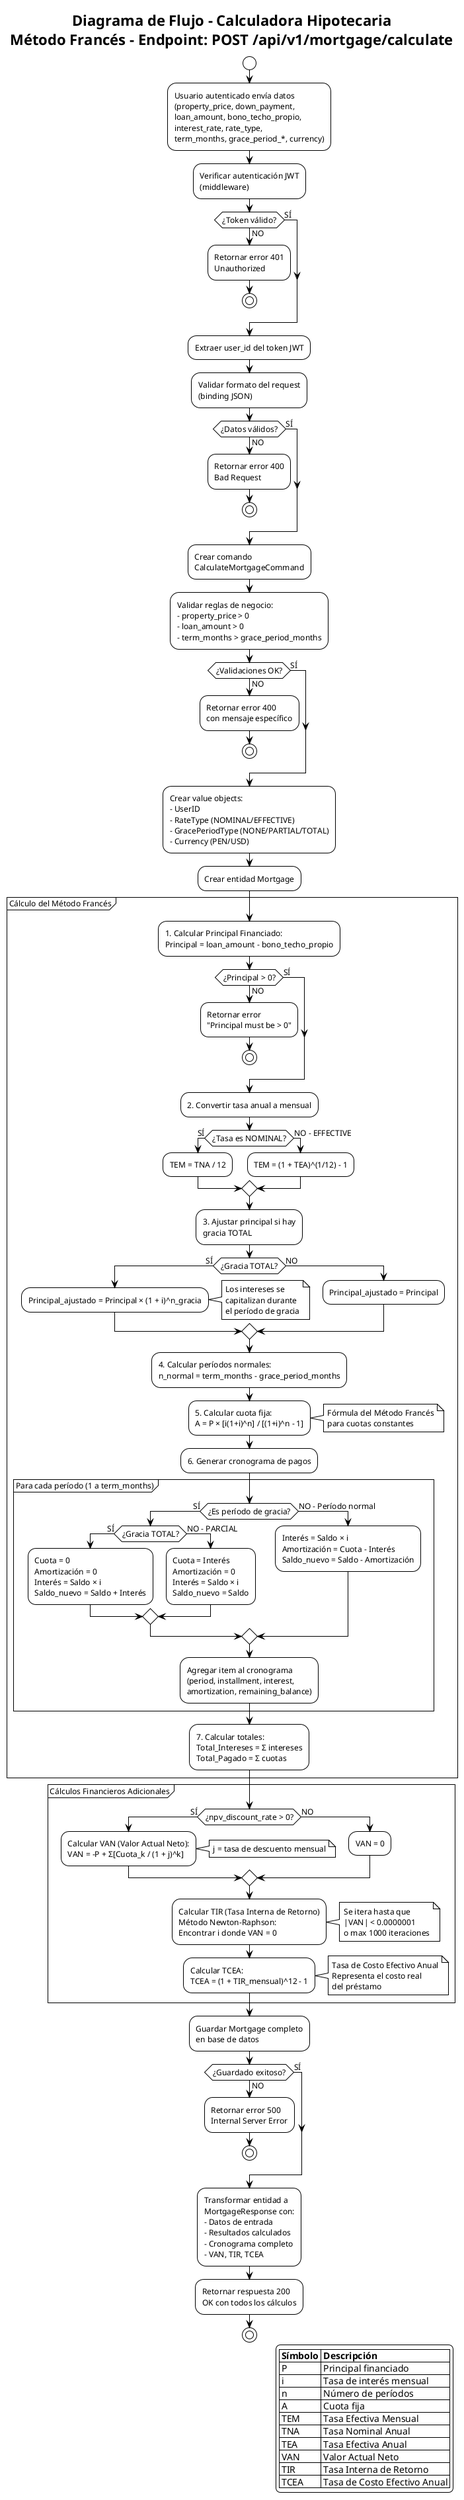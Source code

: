 @startuml Calculadora Hipotecaria - Método Francés
!theme plain
skinparam backgroundColor #FFFFFF
skinparam handwritten false
skinparam defaultFontName Arial
skinparam defaultFontSize 12

title Diagrama de Flujo - Calculadora Hipotecaria\nMétodo Francés - Endpoint: POST /api/v1/mortgage/calculate

start

:Usuario autenticado envía datos\n(property_price, down_payment,\nloan_amount, bono_techo_propio,\ninterest_rate, rate_type,\nterm_months, grace_period_*, currency);

:Verificar autenticación JWT\n(middleware);

if (¿Token válido?) then (NO)
  :Retornar error 401\nUnauthorized;
  stop
else (SÍ)
endif

:Extraer user_id del token JWT;

:Validar formato del request\n(binding JSON);

if (¿Datos válidos?) then (NO)
  :Retornar error 400\nBad Request;
  stop
else (SÍ)
endif

:Crear comando\nCalculateMortgageCommand;

:Validar reglas de negocio:\n- property_price > 0\n- loan_amount > 0\n- term_months > grace_period_months;

if (¿Validaciones OK?) then (NO)
  :Retornar error 400\ncon mensaje específico;
  stop
else (SÍ)
endif

:Crear value objects:\n- UserID\n- RateType (NOMINAL/EFFECTIVE)\n- GracePeriodType (NONE/PARTIAL/TOTAL)\n- Currency (PEN/USD);

:Crear entidad Mortgage;

partition "Cálculo del Método Francés" {

  :1. Calcular Principal Financiado:\nPrincipal = loan_amount - bono_techo_propio;

  if (¿Principal > 0?) then (NO)
    :Retornar error\n"Principal must be > 0";
    stop
  else (SÍ)
  endif

  :2. Convertir tasa anual a mensual;

  if (¿Tasa es NOMINAL?) then (SÍ)
    :TEM = TNA / 12;
  else (NO - EFFECTIVE)
    :TEM = (1 + TEA)^(1/12) - 1;
  endif

  :3. Ajustar principal si hay\ngracia TOTAL;

  if (¿Gracia TOTAL?) then (SÍ)
    :Principal_ajustado = Principal × (1 + i)^n_gracia;
    note right
      Los intereses se
      capitalizan durante
      el período de gracia
    end note
  else (NO)
    :Principal_ajustado = Principal;
  endif

  :4. Calcular períodos normales:\nn_normal = term_months - grace_period_months;

  :5. Calcular cuota fija:\nA = P × [i(1+i)^n] / [(1+i)^n - 1];

  note right
    Fórmula del Método Francés
    para cuotas constantes
  end note

  :6. Generar cronograma de pagos;

  partition "Para cada período (1 a term_months)" {

    if (¿Es período de gracia?) then (SÍ)

      if (¿Gracia TOTAL?) then (SÍ)
        :Cuota = 0\nAmortización = 0\nInterés = Saldo × i\nSaldo_nuevo = Saldo + Interés;
      else (NO - PARCIAL)
        :Cuota = Interés\nAmortización = 0\nInterés = Saldo × i\nSaldo_nuevo = Saldo;
      endif

    else (NO - Período normal)

      :Interés = Saldo × i\nAmortización = Cuota - Interés\nSaldo_nuevo = Saldo - Amortización;

    endif

    :Agregar item al cronograma\n(period, installment, interest,\namortization, remaining_balance);

  }

  :7. Calcular totales:\nTotal_Intereses = Σ intereses\nTotal_Pagado = Σ cuotas;

}

partition "Cálculos Financieros Adicionales" {

  if (¿npv_discount_rate > 0?) then (SÍ)
    :Calcular VAN (Valor Actual Neto):\nVAN = -P + Σ[Cuota_k / (1 + j)^k];
    note right
      j = tasa de descuento mensual
    end note
  else (NO)
    :VAN = 0;
  endif

  :Calcular TIR (Tasa Interna de Retorno)\nMétodo Newton-Raphson:\nEncontrar i donde VAN = 0;

  note right
    Se itera hasta que
    |VAN| < 0.0000001
    o max 1000 iteraciones
  end note

  :Calcular TCEA:\nTCEA = (1 + TIR_mensual)^12 - 1;

  note right
    Tasa de Costo Efectivo Anual
    Representa el costo real
    del préstamo
  end note

}

:Guardar Mortgage completo\nen base de datos;

if (¿Guardado exitoso?) then (NO)
  :Retornar error 500\nInternal Server Error;
  stop
else (SÍ)
endif

:Transformar entidad a\nMortgageResponse con:\n- Datos de entrada\n- Resultados calculados\n- Cronograma completo\n- VAN, TIR, TCEA;

:Retornar respuesta 200\nOK con todos los cálculos;

stop

legend right
  |= Símbolo |= Descripción |
  | P | Principal financiado |
  | i | Tasa de interés mensual |
  | n | Número de períodos |
  | A | Cuota fija |
  | TEM | Tasa Efectiva Mensual |
  | TNA | Tasa Nominal Anual |
  | TEA | Tasa Efectiva Anual |
  | VAN | Valor Actual Neto |
  | TIR | Tasa Interna de Retorno |
  | TCEA | Tasa de Costo Efectivo Anual |
endlegend

@enduml
